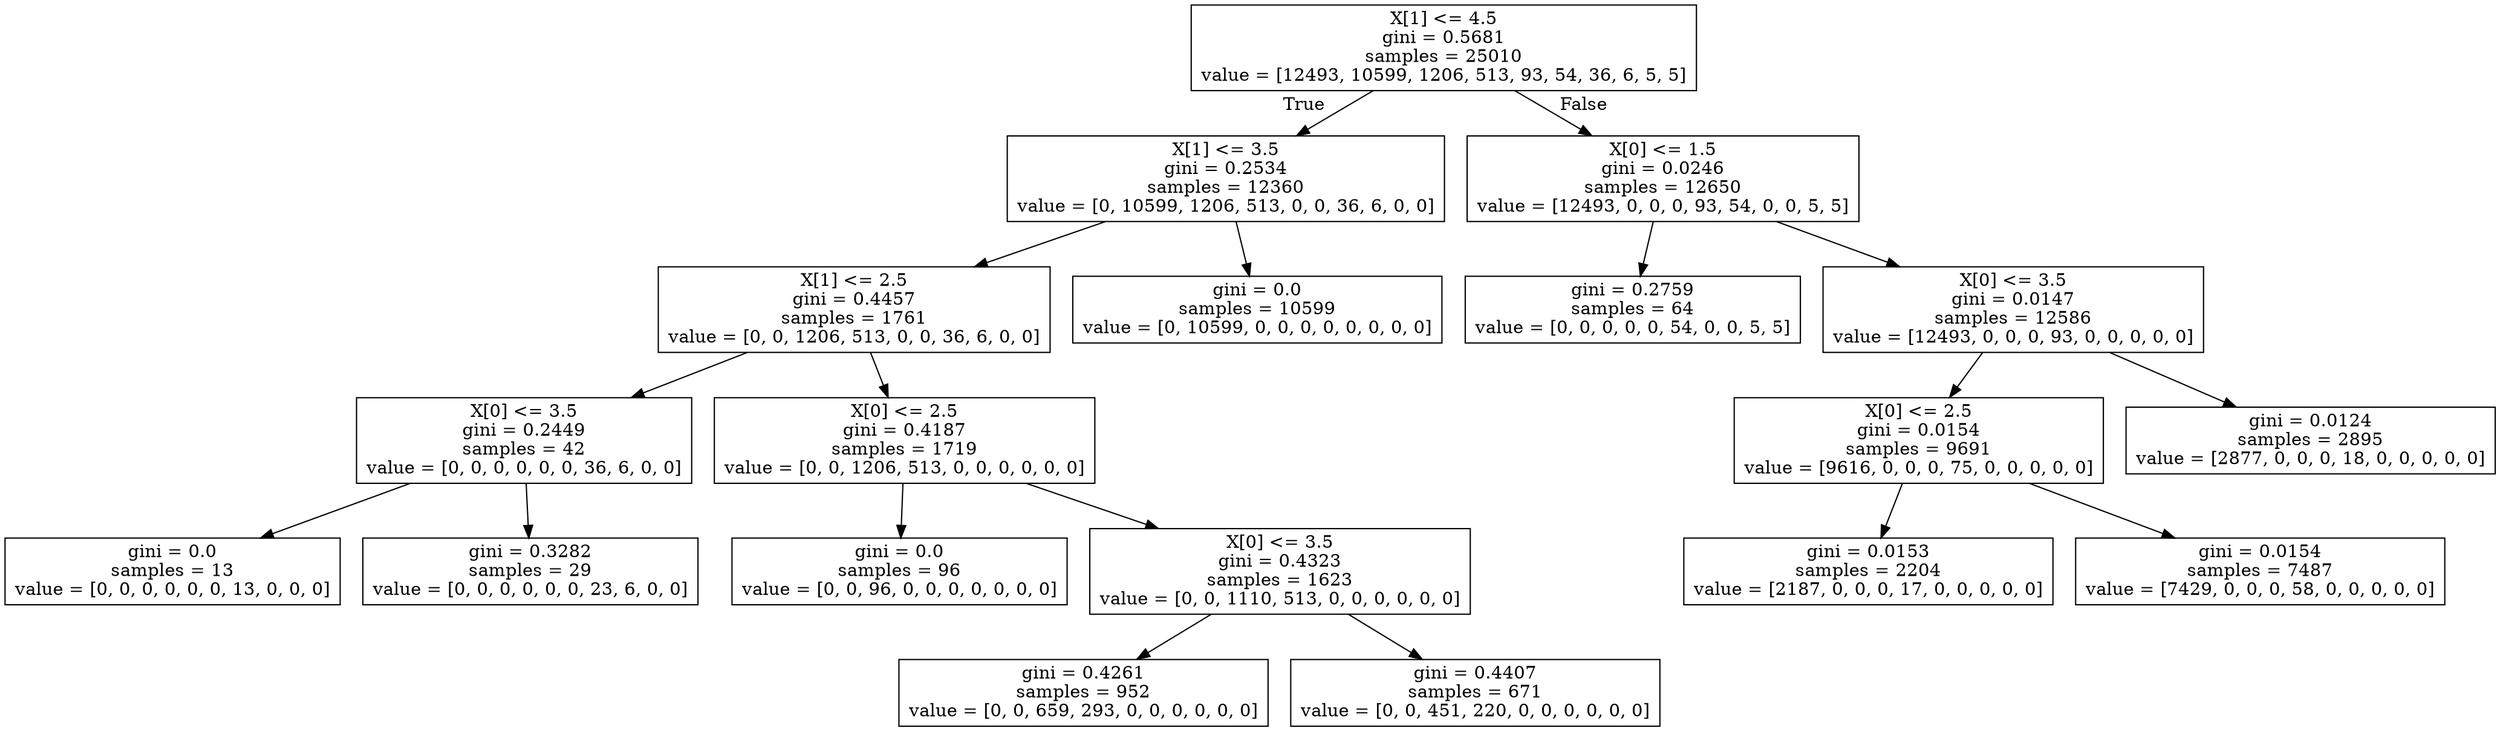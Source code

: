digraph Tree {
node [shape=box] ;
0 [label="X[1] <= 4.5\ngini = 0.5681\nsamples = 25010\nvalue = [12493, 10599, 1206, 513, 93, 54, 36, 6, 5, 5]"] ;
1 [label="X[1] <= 3.5\ngini = 0.2534\nsamples = 12360\nvalue = [0, 10599, 1206, 513, 0, 0, 36, 6, 0, 0]"] ;
0 -> 1 [labeldistance=2.5, labelangle=45, headlabel="True"] ;
2 [label="X[1] <= 2.5\ngini = 0.4457\nsamples = 1761\nvalue = [0, 0, 1206, 513, 0, 0, 36, 6, 0, 0]"] ;
1 -> 2 ;
3 [label="X[0] <= 3.5\ngini = 0.2449\nsamples = 42\nvalue = [0, 0, 0, 0, 0, 0, 36, 6, 0, 0]"] ;
2 -> 3 ;
4 [label="gini = 0.0\nsamples = 13\nvalue = [0, 0, 0, 0, 0, 0, 13, 0, 0, 0]"] ;
3 -> 4 ;
5 [label="gini = 0.3282\nsamples = 29\nvalue = [0, 0, 0, 0, 0, 0, 23, 6, 0, 0]"] ;
3 -> 5 ;
6 [label="X[0] <= 2.5\ngini = 0.4187\nsamples = 1719\nvalue = [0, 0, 1206, 513, 0, 0, 0, 0, 0, 0]"] ;
2 -> 6 ;
7 [label="gini = 0.0\nsamples = 96\nvalue = [0, 0, 96, 0, 0, 0, 0, 0, 0, 0]"] ;
6 -> 7 ;
8 [label="X[0] <= 3.5\ngini = 0.4323\nsamples = 1623\nvalue = [0, 0, 1110, 513, 0, 0, 0, 0, 0, 0]"] ;
6 -> 8 ;
9 [label="gini = 0.4261\nsamples = 952\nvalue = [0, 0, 659, 293, 0, 0, 0, 0, 0, 0]"] ;
8 -> 9 ;
10 [label="gini = 0.4407\nsamples = 671\nvalue = [0, 0, 451, 220, 0, 0, 0, 0, 0, 0]"] ;
8 -> 10 ;
11 [label="gini = 0.0\nsamples = 10599\nvalue = [0, 10599, 0, 0, 0, 0, 0, 0, 0, 0]"] ;
1 -> 11 ;
12 [label="X[0] <= 1.5\ngini = 0.0246\nsamples = 12650\nvalue = [12493, 0, 0, 0, 93, 54, 0, 0, 5, 5]"] ;
0 -> 12 [labeldistance=2.5, labelangle=-45, headlabel="False"] ;
13 [label="gini = 0.2759\nsamples = 64\nvalue = [0, 0, 0, 0, 0, 54, 0, 0, 5, 5]"] ;
12 -> 13 ;
14 [label="X[0] <= 3.5\ngini = 0.0147\nsamples = 12586\nvalue = [12493, 0, 0, 0, 93, 0, 0, 0, 0, 0]"] ;
12 -> 14 ;
15 [label="X[0] <= 2.5\ngini = 0.0154\nsamples = 9691\nvalue = [9616, 0, 0, 0, 75, 0, 0, 0, 0, 0]"] ;
14 -> 15 ;
16 [label="gini = 0.0153\nsamples = 2204\nvalue = [2187, 0, 0, 0, 17, 0, 0, 0, 0, 0]"] ;
15 -> 16 ;
17 [label="gini = 0.0154\nsamples = 7487\nvalue = [7429, 0, 0, 0, 58, 0, 0, 0, 0, 0]"] ;
15 -> 17 ;
18 [label="gini = 0.0124\nsamples = 2895\nvalue = [2877, 0, 0, 0, 18, 0, 0, 0, 0, 0]"] ;
14 -> 18 ;
}